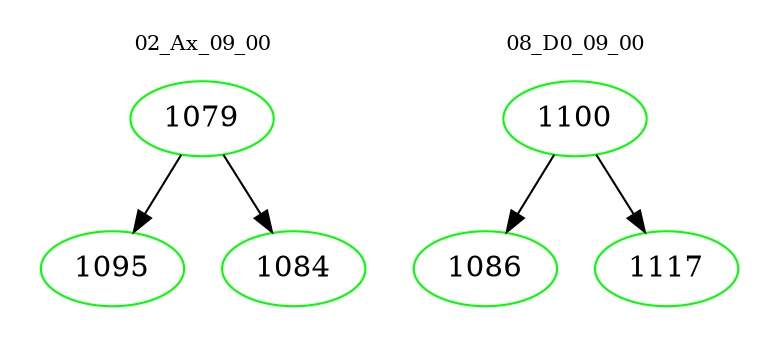 digraph{
subgraph cluster_0 {
color = white
label = "02_Ax_09_00";
fontsize=10;
T0_1079 [label="1079", color="green"]
T0_1079 -> T0_1095 [color="black"]
T0_1095 [label="1095", color="green"]
T0_1079 -> T0_1084 [color="black"]
T0_1084 [label="1084", color="green"]
}
subgraph cluster_1 {
color = white
label = "08_D0_09_00";
fontsize=10;
T1_1100 [label="1100", color="green"]
T1_1100 -> T1_1086 [color="black"]
T1_1086 [label="1086", color="green"]
T1_1100 -> T1_1117 [color="black"]
T1_1117 [label="1117", color="green"]
}
}
